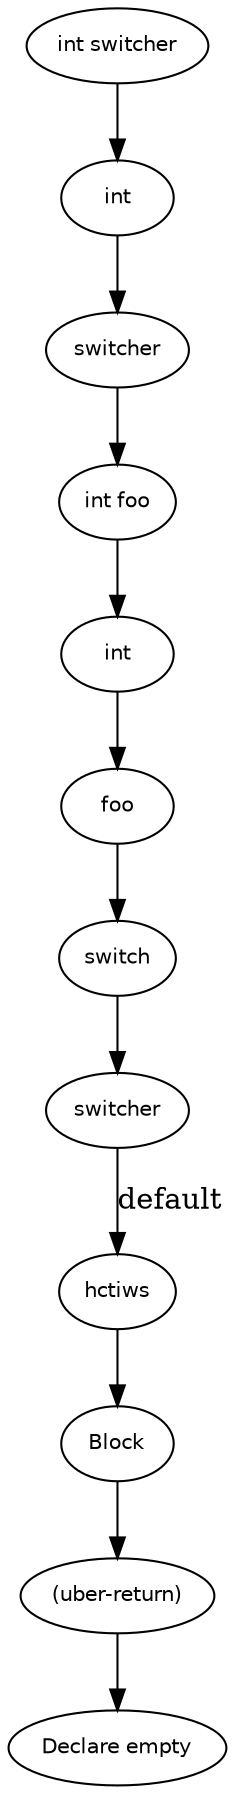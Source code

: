 digraph empty {
  9 [
    label = hctiws,
    fontname = Helvetica,
    fontsize = 10
  ];
  8 [
    label = foo,
    fontname = Helvetica,
    fontsize = 10
  ];
  7 [
    label = int,
    fontname = Helvetica,
    fontsize = 10
  ];
  6 [
    label = "int foo",
    fontname = Helvetica,
    fontsize = 10
  ];
  5 [
    label = switcher,
    fontname = Helvetica,
    fontsize = 10
  ];
  4 [
    label = int,
    fontname = Helvetica,
    fontsize = 10
  ];
  12 [
    label = Block,
    fontname = Helvetica,
    fontsize = 10
  ];
  3 [
    label = "int switcher",
    fontname = Helvetica,
    fontsize = 10
  ];
  2 [
    label = "(uber-return)",
    fontname = Helvetica,
    fontsize = 10
  ];
  11 [
    label = switcher,
    fontname = Helvetica,
    fontsize = 10
  ];
  10 [
    label = switch,
    fontname = Helvetica,
    fontsize = 10
  ];
  0 [
    label = "Declare empty",
    fontname = Helvetica,
    fontsize = 10
  ];
  9 -> 12 [
    label = ""
  ];
  8 -> 10 [
    label = ""
  ];
  5 -> 6 [
    label = ""
  ];
  3 -> 4 [
    label = ""
  ];
  2 -> 0 [
    label = ""
  ];
  11 -> 9 [
    label = default
  ];
  7 -> 8 [
    label = ""
  ];
  4 -> 5 [
    label = ""
  ];
  12 -> 2 [
    label = ""
  ];
  10 -> 11 [
    label = ""
  ];
  6 -> 7 [
    label = ""
  ];
}
